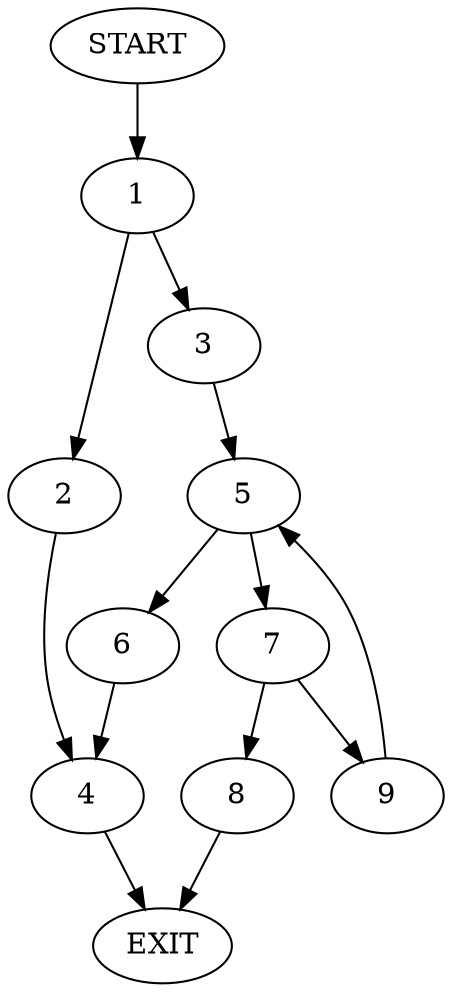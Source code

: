 digraph {
0 [label="START"]
10 [label="EXIT"]
0 -> 1
1 -> 2
1 -> 3
2 -> 4
3 -> 5
5 -> 6
5 -> 7
7 -> 8
7 -> 9
6 -> 4
8 -> 10
9 -> 5
4 -> 10
}
